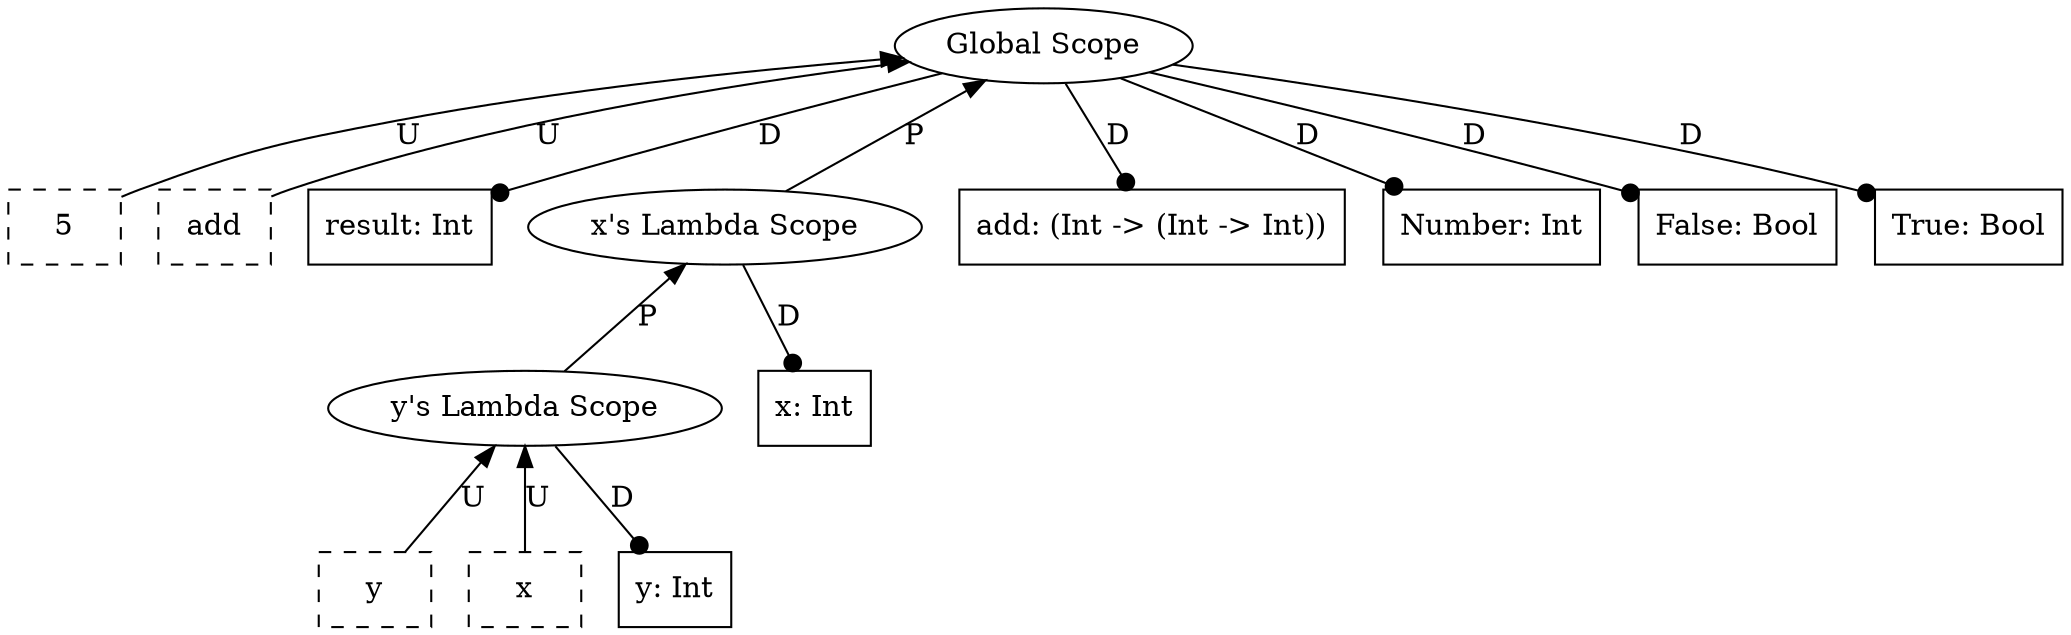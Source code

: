 graph {
    13 [label=5
       ,shape=box
       ,style=dashed];
    12 [label=add
       ,shape=box
       ,style=dashed];
    11 [label="result: Int"
       ,shape=box];
    10 [label=y
       ,shape=box
       ,style=dashed];
    9 [label=x
      ,shape=box
      ,style=dashed];
    8 [label="y: Int",shape=box];
    7 [label="y's Lambda Scope"
      ,shape=ellipse];
    6 [label="x: Int",shape=box];
    5 [label="x's Lambda Scope"
      ,shape=ellipse];
    4 [label="add: (Int -> (Int -> Int))"
      ,shape=box];
    3 [label="Number: Int"
      ,shape=box];
    2 [label="False: Bool"
      ,shape=box];
    1 [label="True: Bool"
      ,shape=box];
    0 [label="Global Scope"
      ,shape=ellipse];
    0 -- 13 [label=U,dir=back];
    0 -- 12 [label=U,dir=back];
    0 -- 11 [label=D
            ,dir=forward
            ,arrowhead=dot];
    7 -- 10 [label=U,dir=back];
    7 -- 9 [label=U,dir=back];
    7 -- 8 [label=D
           ,dir=forward
           ,arrowhead=dot];
    5 -- 7 [label=P,dir=back];
    5 -- 6 [label=D
           ,dir=forward
           ,arrowhead=dot];
    0 -- 5 [label=P,dir=back];
    0 -- 4 [label=D
           ,dir=forward
           ,arrowhead=dot];
    0 -- 3 [label=D
           ,dir=forward
           ,arrowhead=dot];
    0 -- 2 [label=D
           ,dir=forward
           ,arrowhead=dot];
    0 -- 1 [label=D
           ,dir=forward
           ,arrowhead=dot];
}
